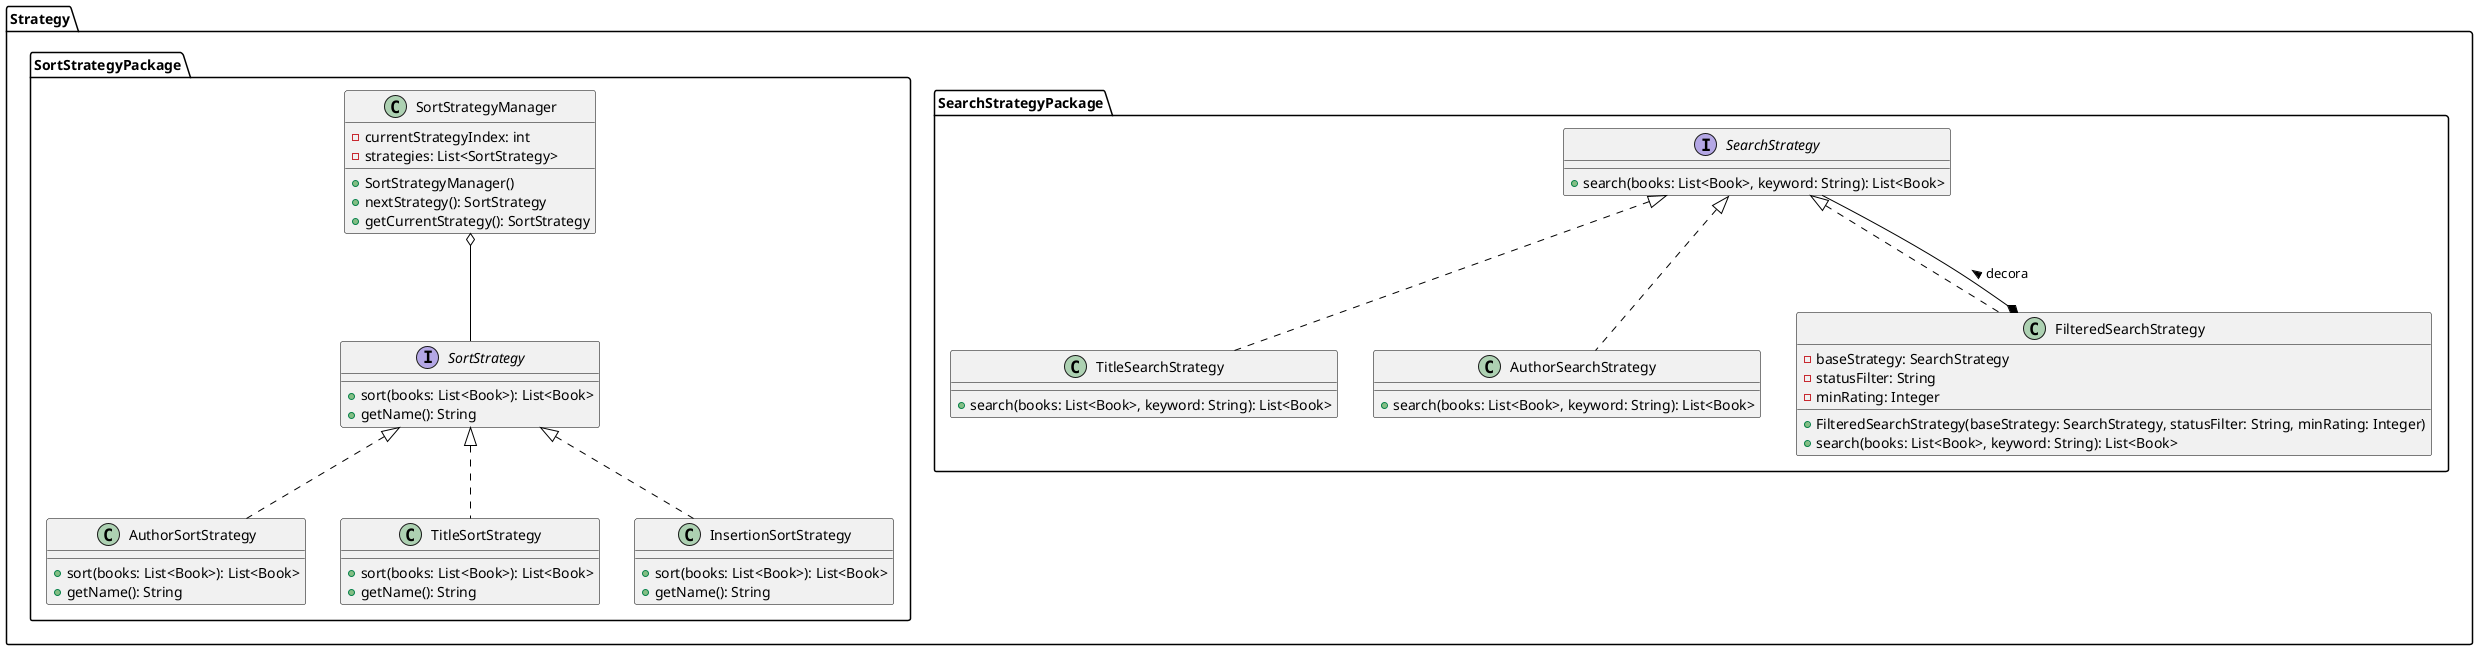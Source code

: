 @startuml Strategy Diagram

skinparam class {
    BackgroundColor<<Strategy>> LightGreen
    BorderColor Black
    ArrowColor Black
}

package "Strategy" {
    package "SearchStrategyPackage" {
        interface SearchStrategy {
            + search(books: List<Book>, keyword: String): List<Book>
        }

        class TitleSearchStrategy {
            + search(books: List<Book>, keyword: String): List<Book>
        }

        class AuthorSearchStrategy {
            + search(books: List<Book>, keyword: String): List<Book>
        }

        class FilteredSearchStrategy {
            - baseStrategy: SearchStrategy
            - statusFilter: String
            - minRating: Integer
            + FilteredSearchStrategy(baseStrategy: SearchStrategy, statusFilter: String, minRating: Integer)
            + search(books: List<Book>, keyword: String): List<Book>
        }
    }

    package "SortStrategyPackage" {
        interface SortStrategy {
            + sort(books: List<Book>): List<Book>
            + getName(): String
        }

        class AuthorSortStrategy {
            + sort(books: List<Book>): List<Book>
            + getName(): String
        }

        class TitleSortStrategy {
            + sort(books: List<Book>): List<Book>
            + getName(): String
        }


        class InsertionSortStrategy {
            + sort(books: List<Book>): List<Book>
            + getName(): String
        }

        class SortStrategyManager {
            - currentStrategyIndex: int
            - strategies: List<SortStrategy>
            + SortStrategyManager()
            + nextStrategy(): SortStrategy
            + getCurrentStrategy(): SortStrategy
        }
    }
}

' Relazioni SearchStrategy
SearchStrategy <|.. TitleSearchStrategy
SearchStrategy <|.. AuthorSearchStrategy
SearchStrategy <|.. FilteredSearchStrategy

' Ha un riferimento a SearchStrategy (composizione)
FilteredSearchStrategy *-- SearchStrategy : decora >

' Relazioni SortStrategy
SortStrategy <|.. AuthorSortStrategy
SortStrategy <|.. TitleSortStrategy
SortStrategy <|.. InsertionSortStrategy
SortStrategyManager o-- SortStrategy

@enduml
